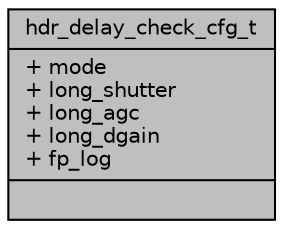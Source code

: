 digraph "hdr_delay_check_cfg_t"
{
 // INTERACTIVE_SVG=YES
 // LATEX_PDF_SIZE
  bgcolor="transparent";
  edge [fontname="Helvetica",fontsize="10",labelfontname="Helvetica",labelfontsize="10"];
  node [fontname="Helvetica",fontsize="10",shape=record];
  Node1 [label="{hdr_delay_check_cfg_t\n|+ mode\l+ long_shutter\l+ long_agc\l+ long_dgain\l+ fp_log\l|}",height=0.2,width=0.4,color="black", fillcolor="grey75", style="filled", fontcolor="black",tooltip=" "];
}
